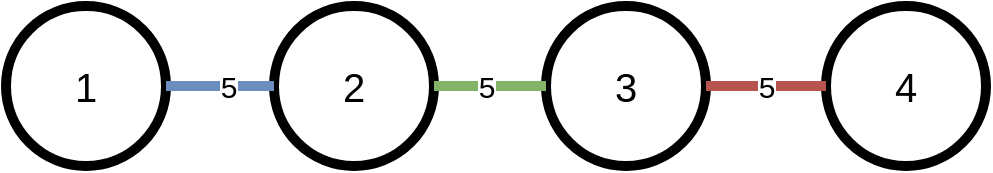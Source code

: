 <mxfile version="14.2.6" type="github"><diagram id="3qvtTnrprkR8EJgwq96I" name="Page-1"><mxGraphModel dx="981" dy="574" grid="1" gridSize="10" guides="1" tooltips="1" connect="1" arrows="1" fold="1" page="1" pageScale="1" pageWidth="827" pageHeight="1169" math="0" shadow="0"><root><mxCell id="0"/><mxCell id="1" parent="0"/><mxCell id="3WqjPr6MaxISydccIW3m-1" value="&lt;font style=&quot;font-size: 20px&quot;&gt;2&lt;/font&gt;" style="ellipse;whiteSpace=wrap;html=1;aspect=fixed;strokeWidth=5;" vertex="1" parent="1"><mxGeometry x="374" y="390" width="80" height="80" as="geometry"/></mxCell><mxCell id="3WqjPr6MaxISydccIW3m-2" value="&lt;font style=&quot;font-size: 20px&quot;&gt;1&lt;/font&gt;" style="ellipse;whiteSpace=wrap;html=1;aspect=fixed;strokeWidth=5;" vertex="1" parent="1"><mxGeometry x="240" y="390" width="80" height="80" as="geometry"/></mxCell><mxCell id="3WqjPr6MaxISydccIW3m-3" value="&lt;font style=&quot;font-size: 20px&quot;&gt;3&lt;/font&gt;" style="ellipse;whiteSpace=wrap;html=1;aspect=fixed;strokeWidth=5;" vertex="1" parent="1"><mxGeometry x="510" y="390" width="80" height="80" as="geometry"/></mxCell><mxCell id="3WqjPr6MaxISydccIW3m-13" value="5" style="endArrow=none;html=1;strokeWidth=5;fontSize=15;exitX=1;exitY=0.5;exitDx=0;exitDy=0;entryX=0;entryY=0.5;entryDx=0;entryDy=0;fillColor=#d5e8d4;strokeColor=#82b366;rounded=1;" edge="1" parent="1" source="3WqjPr6MaxISydccIW3m-1" target="3WqjPr6MaxISydccIW3m-3"><mxGeometry x="-0.071" width="50" height="50" relative="1" as="geometry"><mxPoint x="330" y="440" as="sourcePoint"/><mxPoint x="384" y="440" as="targetPoint"/><Array as="points"/><mxPoint as="offset"/></mxGeometry></mxCell><mxCell id="3WqjPr6MaxISydccIW3m-21" value="&lt;font style=&quot;font-size: 20px&quot;&gt;4&lt;br&gt;&lt;/font&gt;" style="ellipse;whiteSpace=wrap;html=1;aspect=fixed;strokeWidth=5;" vertex="1" parent="1"><mxGeometry x="650" y="390" width="80" height="80" as="geometry"/></mxCell><mxCell id="3WqjPr6MaxISydccIW3m-22" value="5" style="endArrow=none;html=1;strokeWidth=5;fontSize=15;exitX=1;exitY=0.5;exitDx=0;exitDy=0;fillColor=#f8cecc;entryX=0;entryY=0.5;entryDx=0;entryDy=0;rounded=1;strokeColor=#b85450;" edge="1" parent="1" source="3WqjPr6MaxISydccIW3m-3" target="3WqjPr6MaxISydccIW3m-21"><mxGeometry width="50" height="50" relative="1" as="geometry"><mxPoint x="464.0" y="440" as="sourcePoint"/><mxPoint x="690" y="470" as="targetPoint"/><Array as="points"/><mxPoint as="offset"/></mxGeometry></mxCell><mxCell id="3WqjPr6MaxISydccIW3m-29" value="" style="endArrow=none;html=1;strokeWidth=5;fontSize=15;exitX=0;exitY=0.5;exitDx=0;exitDy=0;entryX=1;entryY=0.5;entryDx=0;entryDy=0;fillColor=#dae8fc;strokeColor=#6c8ebf;rounded=1;" edge="1" parent="1" source="3WqjPr6MaxISydccIW3m-1" target="3WqjPr6MaxISydccIW3m-2"><mxGeometry width="50" height="50" relative="1" as="geometry"><mxPoint x="560" y="480" as="sourcePoint"/><mxPoint x="290" y="480" as="targetPoint"/><Array as="points"/></mxGeometry></mxCell><mxCell id="3WqjPr6MaxISydccIW3m-30" value="5" style="edgeLabel;html=1;align=center;verticalAlign=middle;resizable=0;points=[];fontSize=15;" vertex="1" connectable="0" parent="3WqjPr6MaxISydccIW3m-29"><mxGeometry x="0.135" y="-28" relative="1" as="geometry"><mxPoint x="7.34" y="28" as="offset"/></mxGeometry></mxCell></root></mxGraphModel></diagram></mxfile>
